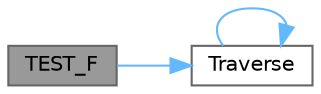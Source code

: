 digraph "TEST_F"
{
 // LATEX_PDF_SIZE
  bgcolor="transparent";
  edge [fontname=Helvetica,fontsize=10,labelfontname=Helvetica,labelfontsize=10];
  node [fontname=Helvetica,fontsize=10,shape=box,height=0.2,width=0.4];
  rankdir="LR";
  Node1 [id="Node000001",label="TEST_F",height=0.2,width=0.4,color="gray40", fillcolor="grey60", style="filled", fontcolor="black",tooltip=" "];
  Node1 -> Node2 [id="edge1_Node000001_Node000002",color="steelblue1",style="solid",tooltip=" "];
  Node2 [id="Node000002",label="Traverse",height=0.2,width=0.4,color="grey40", fillcolor="white", style="filled",URL="$rapidjsontest_8cpp.html#af9d33af8023a2f15d5e4b40cc41acf68",tooltip=" "];
  Node2 -> Node2 [id="edge2_Node000002_Node000002",color="steelblue1",style="solid",tooltip=" "];
}
